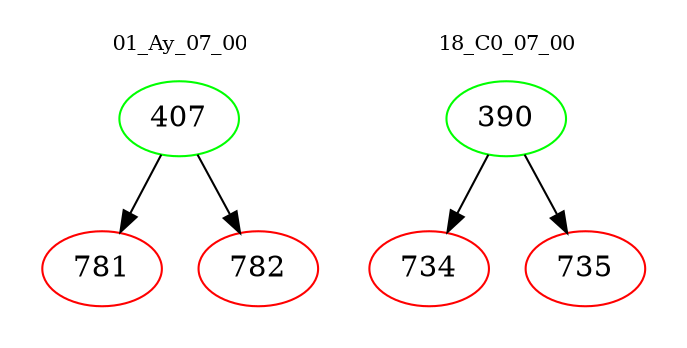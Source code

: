 digraph{
subgraph cluster_0 {
color = white
label = "01_Ay_07_00";
fontsize=10;
T0_407 [label="407", color="green"]
T0_407 -> T0_781 [color="black"]
T0_781 [label="781", color="red"]
T0_407 -> T0_782 [color="black"]
T0_782 [label="782", color="red"]
}
subgraph cluster_1 {
color = white
label = "18_C0_07_00";
fontsize=10;
T1_390 [label="390", color="green"]
T1_390 -> T1_734 [color="black"]
T1_734 [label="734", color="red"]
T1_390 -> T1_735 [color="black"]
T1_735 [label="735", color="red"]
}
}
